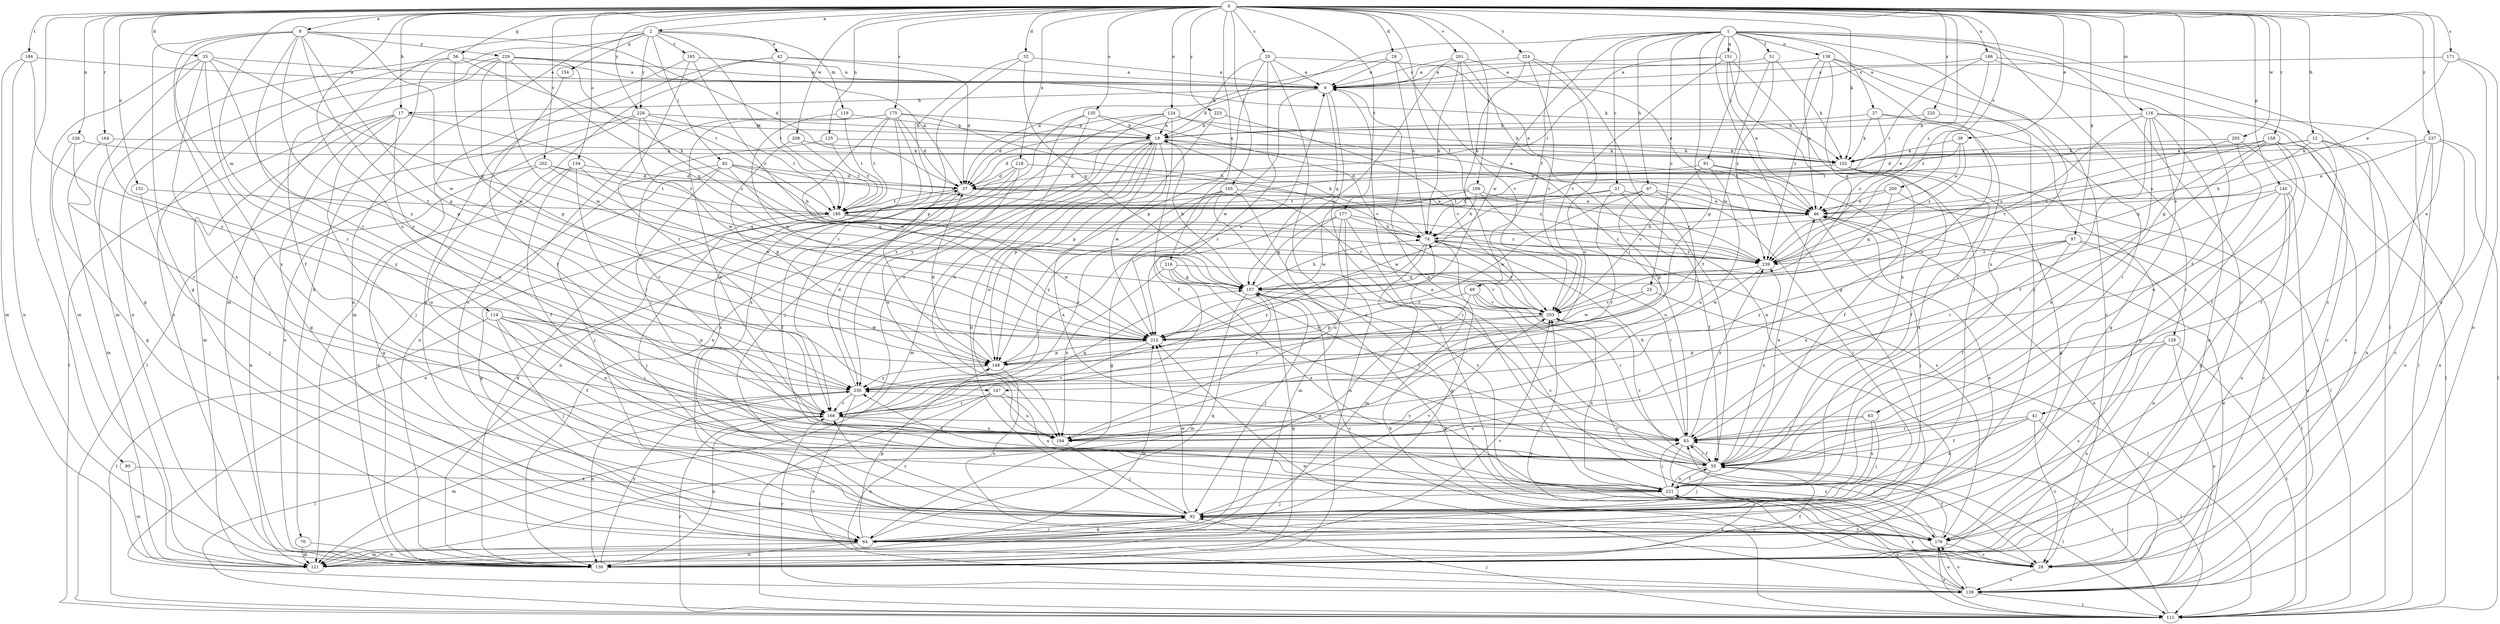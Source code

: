 strict digraph  {
0;
1;
2;
8;
9;
12;
17;
18;
20;
21;
25;
27;
28;
29;
32;
35;
37;
39;
41;
42;
46;
49;
51;
55;
56;
63;
64;
67;
70;
74;
80;
82;
83;
91;
92;
97;
102;
105;
109;
111;
114;
116;
119;
121;
124;
125;
126;
128;
130;
131;
134;
135;
138;
139;
140;
147;
148;
151;
154;
157;
158;
164;
165;
166;
171;
175;
176;
177;
184;
185;
186;
194;
200;
201;
202;
203;
205;
208;
212;
216;
218;
220;
221;
223;
224;
228;
229;
230;
237;
239;
0 -> 2  [label=a];
0 -> 8  [label=a];
0 -> 12  [label=b];
0 -> 17  [label=b];
0 -> 20  [label=c];
0 -> 29  [label=d];
0 -> 32  [label=d];
0 -> 35  [label=d];
0 -> 39  [label=e];
0 -> 41  [label=e];
0 -> 49  [label=f];
0 -> 56  [label=g];
0 -> 63  [label=g];
0 -> 80  [label=i];
0 -> 97  [label=k];
0 -> 102  [label=k];
0 -> 105  [label=l];
0 -> 109  [label=l];
0 -> 114  [label=m];
0 -> 116  [label=m];
0 -> 124  [label=n];
0 -> 125  [label=n];
0 -> 126  [label=n];
0 -> 131  [label=o];
0 -> 134  [label=o];
0 -> 135  [label=o];
0 -> 140  [label=p];
0 -> 158  [label=r];
0 -> 164  [label=r];
0 -> 171  [label=s];
0 -> 175  [label=s];
0 -> 177  [label=t];
0 -> 184  [label=t];
0 -> 186  [label=u];
0 -> 194  [label=u];
0 -> 200  [label=v];
0 -> 201  [label=v];
0 -> 202  [label=v];
0 -> 205  [label=w];
0 -> 208  [label=w];
0 -> 216  [label=x];
0 -> 218  [label=x];
0 -> 220  [label=x];
0 -> 223  [label=y];
0 -> 224  [label=y];
0 -> 228  [label=y];
0 -> 237  [label=z];
0 -> 239  [label=z];
1 -> 21  [label=c];
1 -> 25  [label=c];
1 -> 27  [label=c];
1 -> 28  [label=c];
1 -> 37  [label=d];
1 -> 49  [label=f];
1 -> 51  [label=f];
1 -> 64  [label=g];
1 -> 67  [label=h];
1 -> 91  [label=j];
1 -> 111  [label=l];
1 -> 128  [label=n];
1 -> 138  [label=o];
1 -> 147  [label=p];
1 -> 151  [label=q];
1 -> 212  [label=w];
1 -> 221  [label=x];
2 -> 42  [label=e];
2 -> 70  [label=h];
2 -> 82  [label=i];
2 -> 119  [label=m];
2 -> 121  [label=m];
2 -> 130  [label=n];
2 -> 154  [label=q];
2 -> 165  [label=r];
2 -> 185  [label=t];
2 -> 228  [label=y];
8 -> 37  [label=d];
8 -> 64  [label=g];
8 -> 92  [label=j];
8 -> 147  [label=p];
8 -> 148  [label=p];
8 -> 166  [label=r];
8 -> 212  [label=w];
8 -> 221  [label=x];
8 -> 229  [label=y];
8 -> 230  [label=y];
9 -> 17  [label=b];
9 -> 28  [label=c];
9 -> 157  [label=q];
9 -> 212  [label=w];
12 -> 55  [label=f];
12 -> 74  [label=h];
12 -> 102  [label=k];
12 -> 139  [label=o];
12 -> 176  [label=s];
12 -> 185  [label=t];
17 -> 18  [label=b];
17 -> 64  [label=g];
17 -> 92  [label=j];
17 -> 111  [label=l];
17 -> 121  [label=m];
17 -> 194  [label=u];
17 -> 239  [label=z];
18 -> 37  [label=d];
18 -> 46  [label=e];
18 -> 102  [label=k];
18 -> 121  [label=m];
18 -> 148  [label=p];
18 -> 166  [label=r];
18 -> 194  [label=u];
18 -> 212  [label=w];
18 -> 221  [label=x];
20 -> 9  [label=a];
20 -> 18  [label=b];
20 -> 28  [label=c];
20 -> 46  [label=e];
20 -> 148  [label=p];
20 -> 166  [label=r];
21 -> 55  [label=f];
21 -> 92  [label=j];
21 -> 166  [label=r];
21 -> 185  [label=t];
21 -> 212  [label=w];
25 -> 111  [label=l];
25 -> 203  [label=v];
25 -> 212  [label=w];
27 -> 18  [label=b];
27 -> 83  [label=i];
27 -> 102  [label=k];
27 -> 130  [label=n];
27 -> 239  [label=z];
28 -> 139  [label=o];
28 -> 157  [label=q];
29 -> 9  [label=a];
29 -> 37  [label=d];
29 -> 74  [label=h];
29 -> 83  [label=i];
32 -> 9  [label=a];
32 -> 148  [label=p];
32 -> 157  [label=q];
32 -> 166  [label=r];
35 -> 9  [label=a];
35 -> 64  [label=g];
35 -> 121  [label=m];
35 -> 157  [label=q];
35 -> 166  [label=r];
35 -> 221  [label=x];
35 -> 230  [label=y];
37 -> 46  [label=e];
37 -> 55  [label=f];
37 -> 185  [label=t];
37 -> 203  [label=v];
39 -> 37  [label=d];
39 -> 46  [label=e];
39 -> 102  [label=k];
39 -> 239  [label=z];
41 -> 28  [label=c];
41 -> 55  [label=f];
41 -> 83  [label=i];
41 -> 111  [label=l];
41 -> 221  [label=x];
42 -> 9  [label=a];
42 -> 37  [label=d];
42 -> 64  [label=g];
42 -> 176  [label=s];
42 -> 185  [label=t];
46 -> 74  [label=h];
46 -> 92  [label=j];
46 -> 139  [label=o];
49 -> 28  [label=c];
49 -> 64  [label=g];
49 -> 83  [label=i];
49 -> 148  [label=p];
49 -> 203  [label=v];
51 -> 9  [label=a];
51 -> 102  [label=k];
51 -> 212  [label=w];
51 -> 239  [label=z];
55 -> 9  [label=a];
55 -> 46  [label=e];
55 -> 83  [label=i];
55 -> 92  [label=j];
55 -> 111  [label=l];
55 -> 203  [label=v];
55 -> 221  [label=x];
55 -> 230  [label=y];
55 -> 239  [label=z];
56 -> 9  [label=a];
56 -> 121  [label=m];
56 -> 130  [label=n];
56 -> 185  [label=t];
56 -> 212  [label=w];
63 -> 83  [label=i];
63 -> 92  [label=j];
63 -> 194  [label=u];
63 -> 221  [label=x];
64 -> 46  [label=e];
64 -> 92  [label=j];
64 -> 121  [label=m];
64 -> 130  [label=n];
64 -> 148  [label=p];
64 -> 157  [label=q];
67 -> 46  [label=e];
67 -> 148  [label=p];
67 -> 185  [label=t];
67 -> 194  [label=u];
67 -> 212  [label=w];
70 -> 121  [label=m];
70 -> 130  [label=n];
74 -> 18  [label=b];
74 -> 64  [label=g];
74 -> 83  [label=i];
74 -> 121  [label=m];
74 -> 203  [label=v];
74 -> 230  [label=y];
74 -> 239  [label=z];
80 -> 121  [label=m];
80 -> 221  [label=x];
82 -> 37  [label=d];
82 -> 46  [label=e];
82 -> 74  [label=h];
82 -> 83  [label=i];
82 -> 92  [label=j];
82 -> 130  [label=n];
82 -> 157  [label=q];
83 -> 55  [label=f];
83 -> 74  [label=h];
83 -> 176  [label=s];
83 -> 230  [label=y];
83 -> 239  [label=z];
91 -> 37  [label=d];
91 -> 55  [label=f];
91 -> 111  [label=l];
91 -> 194  [label=u];
91 -> 203  [label=v];
92 -> 18  [label=b];
92 -> 64  [label=g];
92 -> 166  [label=r];
92 -> 176  [label=s];
92 -> 203  [label=v];
92 -> 212  [label=w];
97 -> 55  [label=f];
97 -> 111  [label=l];
97 -> 130  [label=n];
97 -> 194  [label=u];
97 -> 230  [label=y];
97 -> 239  [label=z];
102 -> 37  [label=d];
102 -> 55  [label=f];
102 -> 64  [label=g];
102 -> 221  [label=x];
105 -> 46  [label=e];
105 -> 64  [label=g];
105 -> 83  [label=i];
105 -> 166  [label=r];
105 -> 176  [label=s];
105 -> 230  [label=y];
109 -> 74  [label=h];
109 -> 176  [label=s];
109 -> 185  [label=t];
109 -> 212  [label=w];
109 -> 239  [label=z];
111 -> 74  [label=h];
111 -> 83  [label=i];
111 -> 92  [label=j];
111 -> 166  [label=r];
111 -> 176  [label=s];
111 -> 221  [label=x];
114 -> 55  [label=f];
114 -> 83  [label=i];
114 -> 92  [label=j];
114 -> 111  [label=l];
114 -> 148  [label=p];
114 -> 194  [label=u];
114 -> 212  [label=w];
116 -> 18  [label=b];
116 -> 28  [label=c];
116 -> 55  [label=f];
116 -> 64  [label=g];
116 -> 111  [label=l];
116 -> 130  [label=n];
116 -> 203  [label=v];
116 -> 221  [label=x];
119 -> 18  [label=b];
119 -> 185  [label=t];
119 -> 212  [label=w];
121 -> 203  [label=v];
121 -> 212  [label=w];
121 -> 221  [label=x];
124 -> 18  [label=b];
124 -> 37  [label=d];
124 -> 46  [label=e];
124 -> 55  [label=f];
124 -> 102  [label=k];
124 -> 130  [label=n];
124 -> 230  [label=y];
125 -> 102  [label=k];
125 -> 166  [label=r];
125 -> 185  [label=t];
126 -> 64  [label=g];
126 -> 102  [label=k];
126 -> 166  [label=r];
128 -> 111  [label=l];
128 -> 130  [label=n];
128 -> 139  [label=o];
128 -> 148  [label=p];
128 -> 176  [label=s];
130 -> 37  [label=d];
130 -> 55  [label=f];
130 -> 157  [label=q];
130 -> 230  [label=y];
131 -> 92  [label=j];
131 -> 185  [label=t];
134 -> 37  [label=d];
134 -> 55  [label=f];
134 -> 64  [label=g];
134 -> 157  [label=q];
134 -> 166  [label=r];
135 -> 18  [label=b];
135 -> 92  [label=j];
135 -> 194  [label=u];
135 -> 203  [label=v];
135 -> 230  [label=y];
138 -> 9  [label=a];
138 -> 28  [label=c];
138 -> 46  [label=e];
138 -> 92  [label=j];
138 -> 157  [label=q];
138 -> 194  [label=u];
138 -> 239  [label=z];
139 -> 46  [label=e];
139 -> 111  [label=l];
139 -> 166  [label=r];
139 -> 176  [label=s];
139 -> 203  [label=v];
139 -> 212  [label=w];
139 -> 221  [label=x];
140 -> 46  [label=e];
140 -> 64  [label=g];
140 -> 83  [label=i];
140 -> 92  [label=j];
140 -> 130  [label=n];
140 -> 139  [label=o];
147 -> 111  [label=l];
147 -> 139  [label=o];
147 -> 166  [label=r];
147 -> 194  [label=u];
147 -> 221  [label=x];
148 -> 9  [label=a];
148 -> 37  [label=d];
148 -> 176  [label=s];
148 -> 230  [label=y];
151 -> 9  [label=a];
151 -> 46  [label=e];
151 -> 92  [label=j];
151 -> 185  [label=t];
151 -> 203  [label=v];
151 -> 221  [label=x];
154 -> 55  [label=f];
157 -> 18  [label=b];
157 -> 28  [label=c];
157 -> 74  [label=h];
157 -> 92  [label=j];
157 -> 121  [label=m];
157 -> 203  [label=v];
158 -> 55  [label=f];
158 -> 83  [label=i];
158 -> 102  [label=k];
158 -> 111  [label=l];
158 -> 157  [label=q];
158 -> 185  [label=t];
158 -> 230  [label=y];
158 -> 239  [label=z];
164 -> 102  [label=k];
164 -> 121  [label=m];
164 -> 230  [label=y];
165 -> 9  [label=a];
165 -> 37  [label=d];
165 -> 121  [label=m];
165 -> 166  [label=r];
165 -> 239  [label=z];
166 -> 83  [label=i];
166 -> 121  [label=m];
166 -> 130  [label=n];
166 -> 157  [label=q];
166 -> 194  [label=u];
171 -> 9  [label=a];
171 -> 46  [label=e];
171 -> 139  [label=o];
171 -> 176  [label=s];
175 -> 18  [label=b];
175 -> 37  [label=d];
175 -> 74  [label=h];
175 -> 130  [label=n];
175 -> 176  [label=s];
175 -> 185  [label=t];
175 -> 194  [label=u];
175 -> 212  [label=w];
175 -> 221  [label=x];
176 -> 28  [label=c];
176 -> 55  [label=f];
176 -> 83  [label=i];
176 -> 92  [label=j];
176 -> 139  [label=o];
177 -> 28  [label=c];
177 -> 74  [label=h];
177 -> 121  [label=m];
177 -> 130  [label=n];
177 -> 157  [label=q];
177 -> 194  [label=u];
177 -> 239  [label=z];
184 -> 9  [label=a];
184 -> 121  [label=m];
184 -> 130  [label=n];
184 -> 230  [label=y];
185 -> 64  [label=g];
185 -> 92  [label=j];
185 -> 212  [label=w];
185 -> 239  [label=z];
186 -> 9  [label=a];
186 -> 55  [label=f];
186 -> 176  [label=s];
186 -> 185  [label=t];
186 -> 239  [label=z];
194 -> 92  [label=j];
200 -> 28  [label=c];
200 -> 46  [label=e];
200 -> 157  [label=q];
200 -> 185  [label=t];
201 -> 9  [label=a];
201 -> 46  [label=e];
201 -> 74  [label=h];
201 -> 130  [label=n];
201 -> 203  [label=v];
201 -> 212  [label=w];
202 -> 37  [label=d];
202 -> 130  [label=n];
202 -> 185  [label=t];
202 -> 194  [label=u];
202 -> 212  [label=w];
203 -> 212  [label=w];
203 -> 221  [label=x];
203 -> 230  [label=y];
205 -> 28  [label=c];
205 -> 102  [label=k];
205 -> 194  [label=u];
205 -> 239  [label=z];
208 -> 102  [label=k];
208 -> 148  [label=p];
208 -> 185  [label=t];
212 -> 148  [label=p];
212 -> 166  [label=r];
216 -> 55  [label=f];
216 -> 157  [label=q];
216 -> 194  [label=u];
216 -> 203  [label=v];
216 -> 221  [label=x];
218 -> 37  [label=d];
218 -> 130  [label=n];
218 -> 139  [label=o];
218 -> 194  [label=u];
218 -> 239  [label=z];
220 -> 18  [label=b];
220 -> 46  [label=e];
220 -> 83  [label=i];
221 -> 9  [label=a];
221 -> 55  [label=f];
221 -> 83  [label=i];
221 -> 92  [label=j];
223 -> 18  [label=b];
223 -> 148  [label=p];
223 -> 203  [label=v];
224 -> 9  [label=a];
224 -> 55  [label=f];
224 -> 74  [label=h];
224 -> 194  [label=u];
224 -> 203  [label=v];
228 -> 18  [label=b];
228 -> 111  [label=l];
228 -> 130  [label=n];
228 -> 185  [label=t];
228 -> 212  [label=w];
228 -> 239  [label=z];
229 -> 9  [label=a];
229 -> 55  [label=f];
229 -> 74  [label=h];
229 -> 102  [label=k];
229 -> 130  [label=n];
229 -> 148  [label=p];
229 -> 157  [label=q];
229 -> 212  [label=w];
230 -> 37  [label=d];
230 -> 111  [label=l];
230 -> 130  [label=n];
230 -> 139  [label=o];
230 -> 166  [label=r];
237 -> 28  [label=c];
237 -> 46  [label=e];
237 -> 102  [label=k];
237 -> 111  [label=l];
237 -> 130  [label=n];
237 -> 139  [label=o];
239 -> 157  [label=q];
239 -> 212  [label=w];
}
